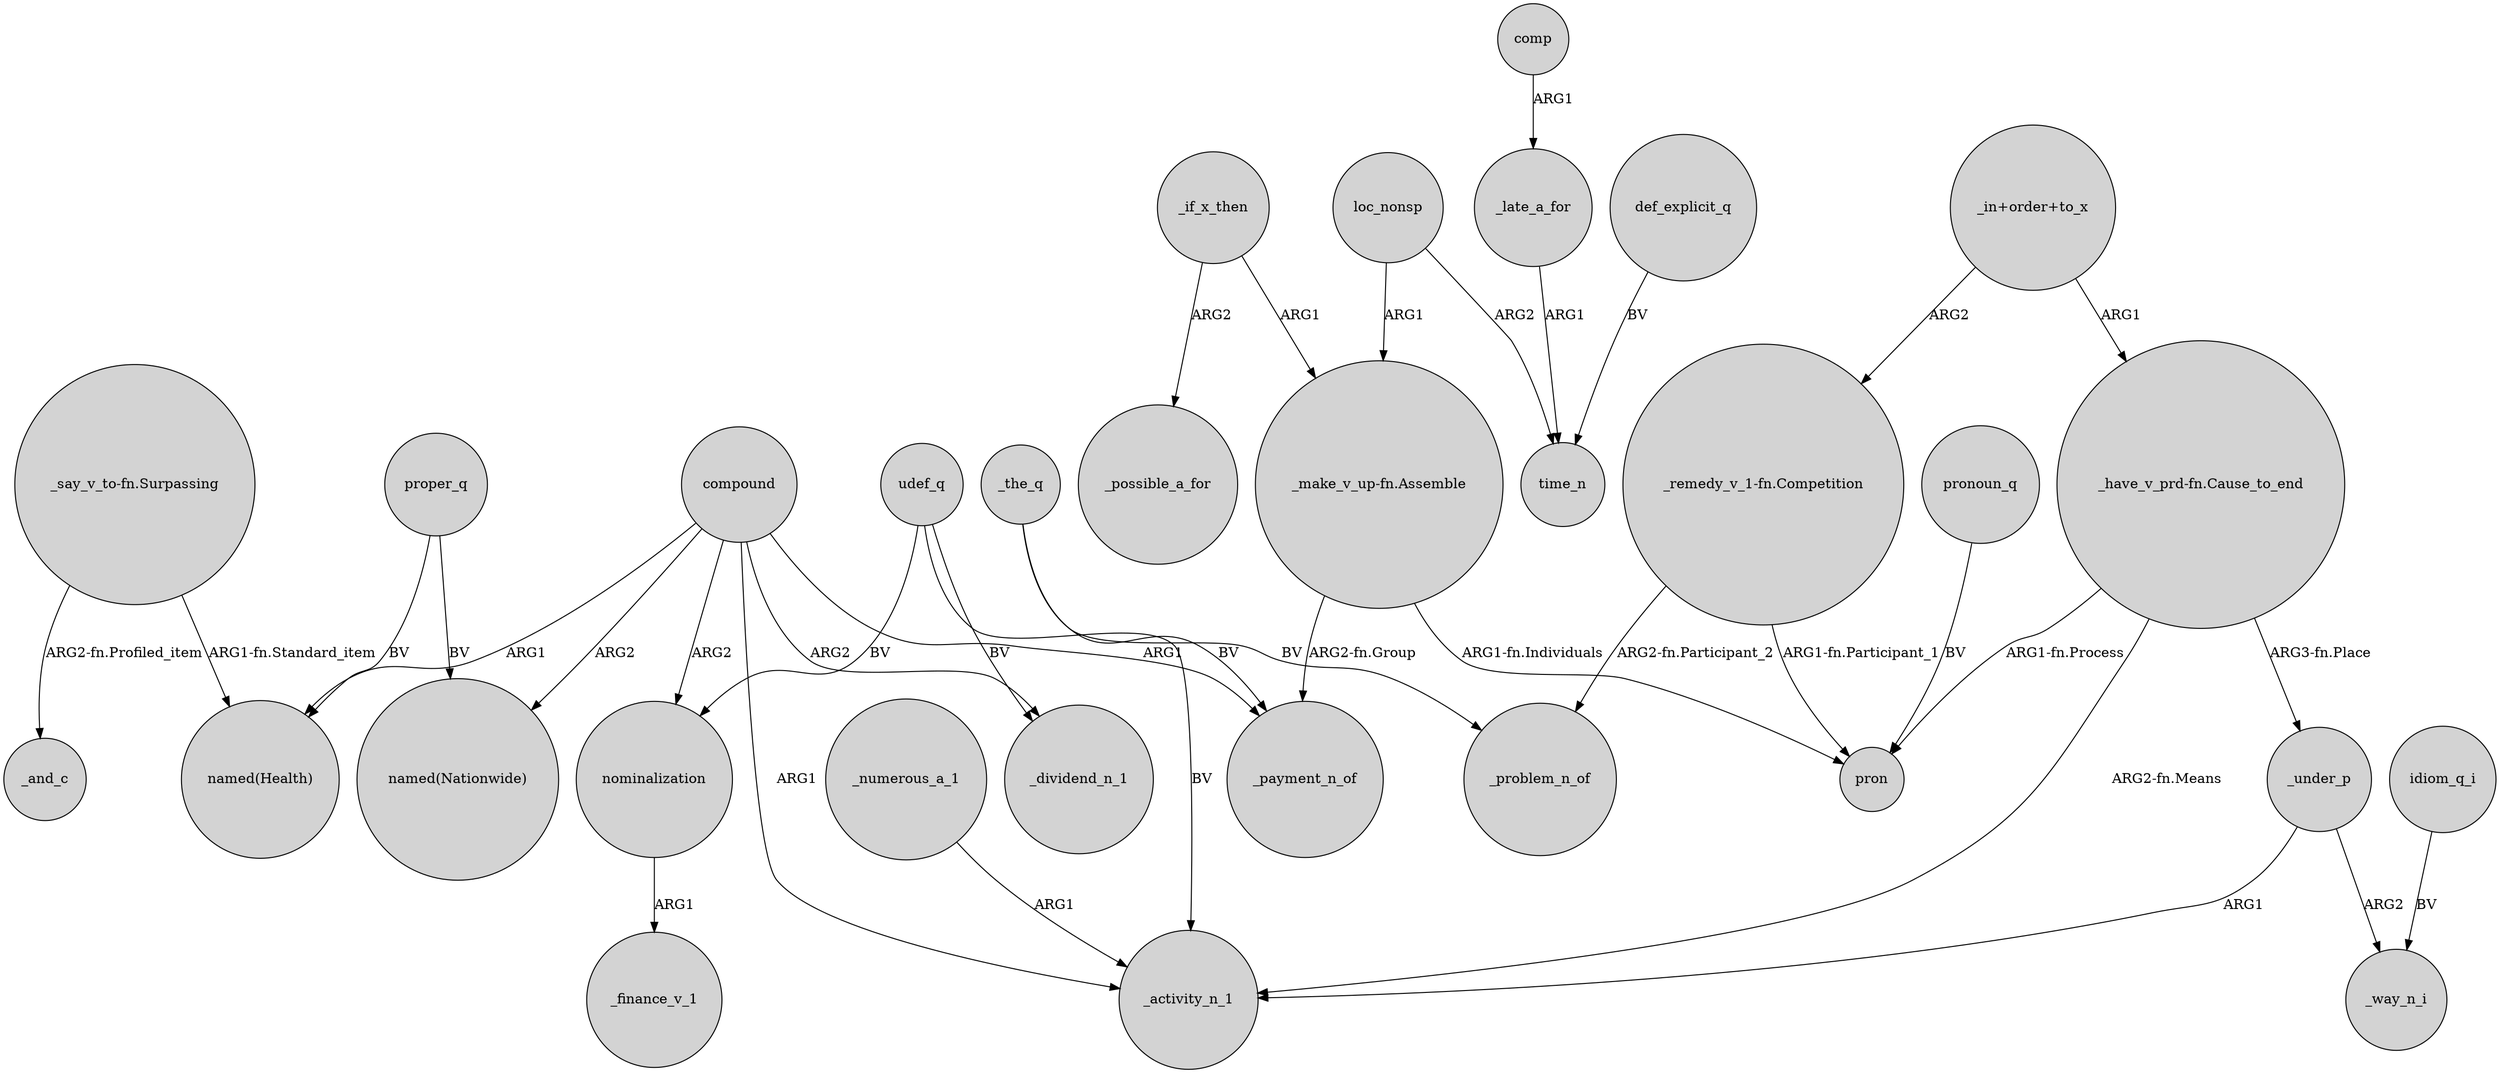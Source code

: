 digraph {
	node [shape=circle style=filled]
	compound -> "named(Health)" [label=ARG1]
	udef_q -> _dividend_n_1 [label=BV]
	compound -> "named(Nationwide)" [label=ARG2]
	"_say_v_to-fn.Surpassing" -> "named(Health)" [label="ARG1-fn.Standard_item"]
	"_make_v_up-fn.Assemble" -> _payment_n_of [label="ARG2-fn.Group"]
	"_remedy_v_1-fn.Competition" -> pron [label="ARG1-fn.Participant_1"]
	nominalization -> _finance_v_1 [label=ARG1]
	proper_q -> "named(Health)" [label=BV]
	"_have_v_prd-fn.Cause_to_end" -> _under_p [label="ARG3-fn.Place"]
	udef_q -> nominalization [label=BV]
	_under_p -> _activity_n_1 [label=ARG1]
	_numerous_a_1 -> _activity_n_1 [label=ARG1]
	"_have_v_prd-fn.Cause_to_end" -> _activity_n_1 [label="ARG2-fn.Means"]
	compound -> nominalization [label=ARG2]
	"_make_v_up-fn.Assemble" -> pron [label="ARG1-fn.Individuals"]
	_the_q -> _problem_n_of [label=BV]
	pronoun_q -> pron [label=BV]
	proper_q -> "named(Nationwide)" [label=BV]
	_late_a_for -> time_n [label=ARG1]
	"_in+order+to_x" -> "_have_v_prd-fn.Cause_to_end" [label=ARG1]
	comp -> _late_a_for [label=ARG1]
	_under_p -> _way_n_i [label=ARG2]
	"_in+order+to_x" -> "_remedy_v_1-fn.Competition" [label=ARG2]
	"_say_v_to-fn.Surpassing" -> _and_c [label="ARG2-fn.Profiled_item"]
	_if_x_then -> _possible_a_for [label=ARG2]
	"_have_v_prd-fn.Cause_to_end" -> pron [label="ARG1-fn.Process"]
	def_explicit_q -> time_n [label=BV]
	"_remedy_v_1-fn.Competition" -> _problem_n_of [label="ARG2-fn.Participant_2"]
	loc_nonsp -> time_n [label=ARG2]
	_if_x_then -> "_make_v_up-fn.Assemble" [label=ARG1]
	compound -> _payment_n_of [label=ARG1]
	idiom_q_i -> _way_n_i [label=BV]
	udef_q -> _activity_n_1 [label=BV]
	loc_nonsp -> "_make_v_up-fn.Assemble" [label=ARG1]
	compound -> _dividend_n_1 [label=ARG2]
	_the_q -> _payment_n_of [label=BV]
	compound -> _activity_n_1 [label=ARG1]
}
